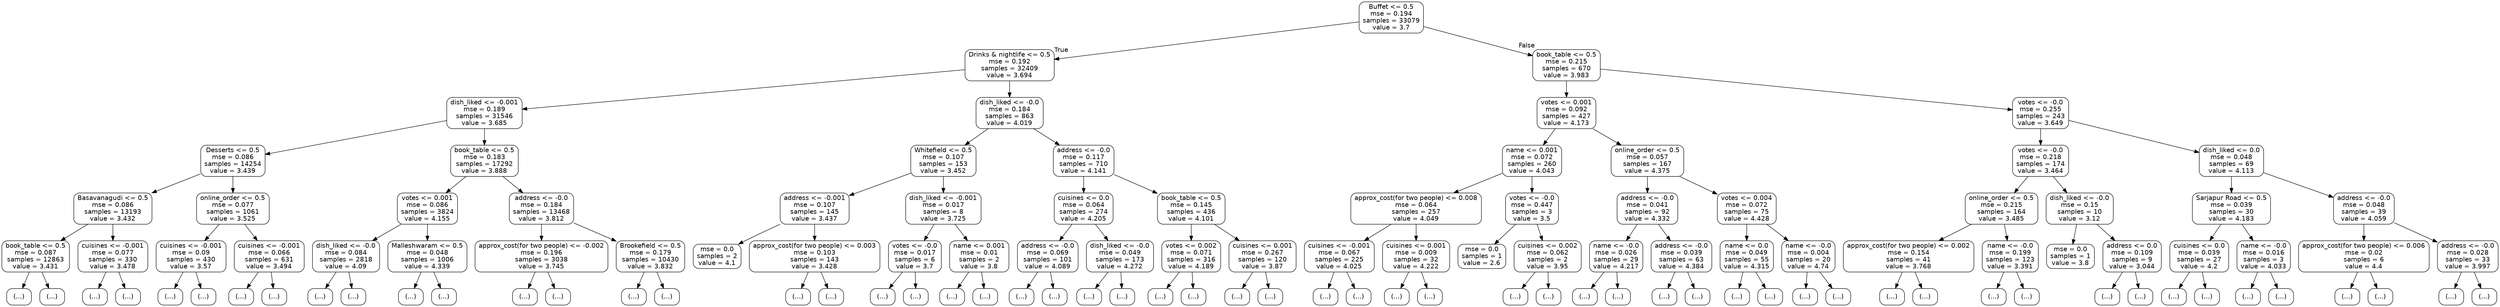 digraph Tree {
node [shape=box, style="rounded", color="black", fontname=helvetica] ;
edge [fontname=helvetica] ;
0 [label="Buffet <= 0.5\nmse = 0.194\nsamples = 33079\nvalue = 3.7"] ;
1 [label="Drinks & nightlife <= 0.5\nmse = 0.192\nsamples = 32409\nvalue = 3.694"] ;
0 -> 1 [labeldistance=2.5, labelangle=45, headlabel="True"] ;
2 [label="dish_liked <= -0.001\nmse = 0.189\nsamples = 31546\nvalue = 3.685"] ;
1 -> 2 ;
3 [label="Desserts <= 0.5\nmse = 0.086\nsamples = 14254\nvalue = 3.439"] ;
2 -> 3 ;
4 [label="Basavanagudi <= 0.5\nmse = 0.086\nsamples = 13193\nvalue = 3.432"] ;
3 -> 4 ;
5 [label="book_table <= 0.5\nmse = 0.087\nsamples = 12863\nvalue = 3.431"] ;
4 -> 5 ;
6 [label="(...)"] ;
5 -> 6 ;
145 [label="(...)"] ;
5 -> 145 ;
14244 [label="cuisines <= -0.001\nmse = 0.077\nsamples = 330\nvalue = 3.478"] ;
4 -> 14244 ;
14245 [label="(...)"] ;
14244 -> 14245 ;
14500 [label="(...)"] ;
14244 -> 14500 ;
14789 [label="online_order <= 0.5\nmse = 0.077\nsamples = 1061\nvalue = 3.525"] ;
3 -> 14789 ;
14790 [label="cuisines <= -0.001\nmse = 0.09\nsamples = 430\nvalue = 3.57"] ;
14789 -> 14790 ;
14791 [label="(...)"] ;
14790 -> 14791 ;
14810 [label="(...)"] ;
14790 -> 14810 ;
15453 [label="cuisines <= -0.001\nmse = 0.066\nsamples = 631\nvalue = 3.494"] ;
14789 -> 15453 ;
15454 [label="(...)"] ;
15453 -> 15454 ;
16053 [label="(...)"] ;
15453 -> 16053 ;
16260 [label="book_table <= 0.5\nmse = 0.183\nsamples = 17292\nvalue = 3.888"] ;
2 -> 16260 ;
16261 [label="votes <= 0.001\nmse = 0.086\nsamples = 3824\nvalue = 4.155"] ;
16260 -> 16261 ;
16262 [label="dish_liked <= -0.0\nmse = 0.084\nsamples = 2818\nvalue = 4.09"] ;
16261 -> 16262 ;
16263 [label="(...)"] ;
16262 -> 16263 ;
16500 [label="(...)"] ;
16262 -> 16500 ;
18595 [label="Malleshwaram <= 0.5\nmse = 0.048\nsamples = 1006\nvalue = 4.339"] ;
16261 -> 18595 ;
18596 [label="(...)"] ;
18595 -> 18596 ;
19491 [label="(...)"] ;
18595 -> 19491 ;
19512 [label="address <= -0.0\nmse = 0.184\nsamples = 13468\nvalue = 3.812"] ;
16260 -> 19512 ;
19513 [label="approx_cost(for two people) <= -0.002\nmse = 0.196\nsamples = 3038\nvalue = 3.745"] ;
19512 -> 19513 ;
19514 [label="(...)"] ;
19513 -> 19514 ;
19631 [label="(...)"] ;
19513 -> 19631 ;
22700 [label="Brookefield <= 0.5\nmse = 0.179\nsamples = 10430\nvalue = 3.832"] ;
19512 -> 22700 ;
22701 [label="(...)"] ;
22700 -> 22701 ;
33032 [label="(...)"] ;
22700 -> 33032 ;
33665 [label="dish_liked <= -0.0\nmse = 0.184\nsamples = 863\nvalue = 4.019"] ;
1 -> 33665 ;
33666 [label="Whitefield <= 0.5\nmse = 0.107\nsamples = 153\nvalue = 3.452"] ;
33665 -> 33666 ;
33667 [label="address <= -0.001\nmse = 0.107\nsamples = 145\nvalue = 3.437"] ;
33666 -> 33667 ;
33668 [label="mse = 0.0\nsamples = 2\nvalue = 4.1"] ;
33667 -> 33668 ;
33669 [label="approx_cost(for two people) <= 0.003\nmse = 0.103\nsamples = 143\nvalue = 3.428"] ;
33667 -> 33669 ;
33670 [label="(...)"] ;
33669 -> 33670 ;
33759 [label="(...)"] ;
33669 -> 33759 ;
33830 [label="dish_liked <= -0.001\nmse = 0.017\nsamples = 8\nvalue = 3.725"] ;
33666 -> 33830 ;
33831 [label="votes <= -0.0\nmse = 0.017\nsamples = 6\nvalue = 3.7"] ;
33830 -> 33831 ;
33832 [label="(...)"] ;
33831 -> 33832 ;
33835 [label="(...)"] ;
33831 -> 33835 ;
33840 [label="name <= 0.001\nmse = 0.01\nsamples = 2\nvalue = 3.8"] ;
33830 -> 33840 ;
33841 [label="(...)"] ;
33840 -> 33841 ;
33842 [label="(...)"] ;
33840 -> 33842 ;
33843 [label="address <= -0.0\nmse = 0.117\nsamples = 710\nvalue = 4.141"] ;
33665 -> 33843 ;
33844 [label="cuisines <= 0.0\nmse = 0.064\nsamples = 274\nvalue = 4.205"] ;
33843 -> 33844 ;
33845 [label="address <= -0.0\nmse = 0.069\nsamples = 101\nvalue = 4.089"] ;
33844 -> 33845 ;
33846 [label="(...)"] ;
33845 -> 33846 ;
33949 [label="(...)"] ;
33845 -> 33949 ;
33968 [label="dish_liked <= -0.0\nmse = 0.049\nsamples = 173\nvalue = 4.272"] ;
33844 -> 33968 ;
33969 [label="(...)"] ;
33968 -> 33969 ;
33970 [label="(...)"] ;
33968 -> 33970 ;
34179 [label="book_table <= 0.5\nmse = 0.145\nsamples = 436\nvalue = 4.101"] ;
33843 -> 34179 ;
34180 [label="votes <= 0.002\nmse = 0.071\nsamples = 316\nvalue = 4.189"] ;
34179 -> 34180 ;
34181 [label="(...)"] ;
34180 -> 34181 ;
34456 [label="(...)"] ;
34180 -> 34456 ;
34519 [label="cuisines <= 0.001\nmse = 0.267\nsamples = 120\nvalue = 3.87"] ;
34179 -> 34519 ;
34520 [label="(...)"] ;
34519 -> 34520 ;
34575 [label="(...)"] ;
34519 -> 34575 ;
34646 [label="book_table <= 0.5\nmse = 0.215\nsamples = 670\nvalue = 3.983"] ;
0 -> 34646 [labeldistance=2.5, labelangle=-45, headlabel="False"] ;
34647 [label="votes <= 0.001\nmse = 0.092\nsamples = 427\nvalue = 4.173"] ;
34646 -> 34647 ;
34648 [label="name <= 0.001\nmse = 0.072\nsamples = 260\nvalue = 4.043"] ;
34647 -> 34648 ;
34649 [label="approx_cost(for two people) <= 0.008\nmse = 0.064\nsamples = 257\nvalue = 4.049"] ;
34648 -> 34649 ;
34650 [label="cuisines <= -0.001\nmse = 0.067\nsamples = 225\nvalue = 4.025"] ;
34649 -> 34650 ;
34651 [label="(...)"] ;
34650 -> 34651 ;
34662 [label="(...)"] ;
34650 -> 34662 ;
34931 [label="cuisines <= 0.001\nmse = 0.009\nsamples = 32\nvalue = 4.222"] ;
34649 -> 34931 ;
34932 [label="(...)"] ;
34931 -> 34932 ;
34935 [label="(...)"] ;
34931 -> 34935 ;
34956 [label="votes <= -0.0\nmse = 0.447\nsamples = 3\nvalue = 3.5"] ;
34648 -> 34956 ;
34957 [label="mse = 0.0\nsamples = 1\nvalue = 2.6"] ;
34956 -> 34957 ;
34958 [label="cuisines <= 0.002\nmse = 0.062\nsamples = 2\nvalue = 3.95"] ;
34956 -> 34958 ;
34959 [label="(...)"] ;
34958 -> 34959 ;
34960 [label="(...)"] ;
34958 -> 34960 ;
34961 [label="online_order <= 0.5\nmse = 0.057\nsamples = 167\nvalue = 4.375"] ;
34647 -> 34961 ;
34962 [label="address <= -0.0\nmse = 0.041\nsamples = 92\nvalue = 4.332"] ;
34961 -> 34962 ;
34963 [label="name <= -0.0\nmse = 0.026\nsamples = 29\nvalue = 4.217"] ;
34962 -> 34963 ;
34964 [label="(...)"] ;
34963 -> 34964 ;
34995 [label="(...)"] ;
34963 -> 34995 ;
35002 [label="address <= -0.0\nmse = 0.039\nsamples = 63\nvalue = 4.384"] ;
34962 -> 35002 ;
35003 [label="(...)"] ;
35002 -> 35003 ;
35028 [label="(...)"] ;
35002 -> 35028 ;
35057 [label="votes <= 0.004\nmse = 0.072\nsamples = 75\nvalue = 4.428"] ;
34961 -> 35057 ;
35058 [label="name <= 0.0\nmse = 0.049\nsamples = 55\nvalue = 4.315"] ;
35057 -> 35058 ;
35059 [label="(...)"] ;
35058 -> 35059 ;
35106 [label="(...)"] ;
35058 -> 35106 ;
35123 [label="name <= -0.0\nmse = 0.004\nsamples = 20\nvalue = 4.74"] ;
35057 -> 35123 ;
35124 [label="(...)"] ;
35123 -> 35124 ;
35129 [label="(...)"] ;
35123 -> 35129 ;
35136 [label="votes <= -0.0\nmse = 0.255\nsamples = 243\nvalue = 3.649"] ;
34646 -> 35136 ;
35137 [label="votes <= -0.0\nmse = 0.218\nsamples = 174\nvalue = 3.464"] ;
35136 -> 35137 ;
35138 [label="online_order <= 0.5\nmse = 0.215\nsamples = 164\nvalue = 3.485"] ;
35137 -> 35138 ;
35139 [label="approx_cost(for two people) <= 0.002\nmse = 0.154\nsamples = 41\nvalue = 3.768"] ;
35138 -> 35139 ;
35140 [label="(...)"] ;
35139 -> 35140 ;
35161 [label="(...)"] ;
35139 -> 35161 ;
35180 [label="name <= -0.0\nmse = 0.199\nsamples = 123\nvalue = 3.391"] ;
35138 -> 35180 ;
35181 [label="(...)"] ;
35180 -> 35181 ;
35204 [label="(...)"] ;
35180 -> 35204 ;
35319 [label="dish_liked <= -0.0\nmse = 0.15\nsamples = 10\nvalue = 3.12"] ;
35137 -> 35319 ;
35320 [label="mse = 0.0\nsamples = 1\nvalue = 3.8"] ;
35319 -> 35320 ;
35321 [label="address <= 0.0\nmse = 0.109\nsamples = 9\nvalue = 3.044"] ;
35319 -> 35321 ;
35322 [label="(...)"] ;
35321 -> 35322 ;
35329 [label="(...)"] ;
35321 -> 35329 ;
35330 [label="dish_liked <= 0.0\nmse = 0.048\nsamples = 69\nvalue = 4.113"] ;
35136 -> 35330 ;
35331 [label="Sarjapur Road <= 0.5\nmse = 0.039\nsamples = 30\nvalue = 4.183"] ;
35330 -> 35331 ;
35332 [label="cuisines <= 0.0\nmse = 0.039\nsamples = 27\nvalue = 4.2"] ;
35331 -> 35332 ;
35333 [label="(...)"] ;
35332 -> 35333 ;
35356 [label="(...)"] ;
35332 -> 35356 ;
35361 [label="name <= -0.0\nmse = 0.016\nsamples = 3\nvalue = 4.033"] ;
35331 -> 35361 ;
35362 [label="(...)"] ;
35361 -> 35362 ;
35365 [label="(...)"] ;
35361 -> 35365 ;
35366 [label="address <= -0.0\nmse = 0.048\nsamples = 39\nvalue = 4.059"] ;
35330 -> 35366 ;
35367 [label="approx_cost(for two people) <= 0.006\nmse = 0.02\nsamples = 6\nvalue = 4.4"] ;
35366 -> 35367 ;
35368 [label="(...)"] ;
35367 -> 35368 ;
35369 [label="(...)"] ;
35367 -> 35369 ;
35372 [label="address <= -0.0\nmse = 0.028\nsamples = 33\nvalue = 3.997"] ;
35366 -> 35372 ;
35373 [label="(...)"] ;
35372 -> 35373 ;
35378 [label="(...)"] ;
35372 -> 35378 ;
}